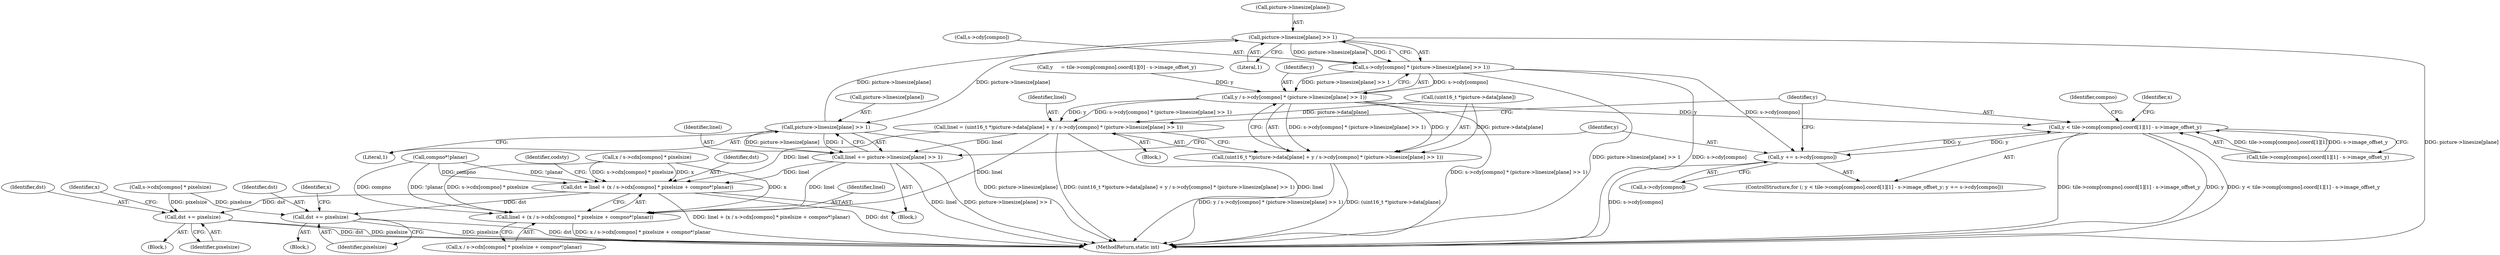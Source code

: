 digraph "0_FFmpeg_fe448cd28d674c3eff3072552eae366d0b659ce9@array" {
"1000932" [label="(Call,picture->linesize[plane] >> 1)"];
"1001105" [label="(Call,picture->linesize[plane] >> 1)"];
"1000932" [label="(Call,picture->linesize[plane] >> 1)"];
"1000926" [label="(Call,s->cdy[compno] * (picture->linesize[plane] >> 1))"];
"1000924" [label="(Call,y / s->cdy[compno] * (picture->linesize[plane] >> 1))"];
"1000914" [label="(Call,linel = (uint16_t *)picture->data[plane] + y / s->cdy[compno] * (picture->linesize[plane] >> 1))"];
"1000983" [label="(Call,dst = linel + (x / s->cdx[compno] * pixelsize + compno*!planar))"];
"1001052" [label="(Call,dst += pixelsize)"];
"1001100" [label="(Call,dst += pixelsize)"];
"1000985" [label="(Call,linel + (x / s->cdx[compno] * pixelsize + compno*!planar))"];
"1001103" [label="(Call,linel += picture->linesize[plane] >> 1)"];
"1000916" [label="(Call,(uint16_t *)picture->data[plane] + y / s->cdy[compno] * (picture->linesize[plane] >> 1))"];
"1000940" [label="(Call,y < tile->comp[compno].coord[1][1] - s->image_offset_y)"];
"1000957" [label="(Call,y += s->cdy[compno])"];
"1000957" [label="(Call,y += s->cdy[compno])"];
"1000796" [label="(Block,)"];
"1000925" [label="(Identifier,y)"];
"1000926" [label="(Call,s->cdy[compno] * (picture->linesize[plane] >> 1))"];
"1000924" [label="(Call,y / s->cdy[compno] * (picture->linesize[plane] >> 1))"];
"1000933" [label="(Call,picture->linesize[plane])"];
"1000941" [label="(Identifier,y)"];
"1001101" [label="(Identifier,dst)"];
"1001019" [label="(Block,)"];
"1000795" [label="(Identifier,compno)"];
"1000985" [label="(Call,linel + (x / s->cdx[compno] * pixelsize + compno*!planar))"];
"1001013" [label="(Identifier,x)"];
"1000959" [label="(Call,s->cdy[compno])"];
"1001052" [label="(Call,dst += pixelsize)"];
"1000915" [label="(Identifier,linel)"];
"1000983" [label="(Call,dst = linel + (x / s->cdx[compno] * pixelsize + compno*!planar))"];
"1000897" [label="(Call,y     = tile->comp[compno].coord[1][0] - s->image_offset_y)"];
"1000967" [label="(Identifier,x)"];
"1001111" [label="(Literal,1)"];
"1001114" [label="(MethodReturn,static int)"];
"1001004" [label="(Identifier,codsty)"];
"1001100" [label="(Call,dst += pixelsize)"];
"1000939" [label="(ControlStructure,for (; y < tile->comp[compno].coord[1][1] - s->image_offset_y; y += s->cdy[compno]))"];
"1000988" [label="(Call,x / s->cdx[compno] * pixelsize)"];
"1000987" [label="(Call,x / s->cdx[compno] * pixelsize + compno*!planar)"];
"1000940" [label="(Call,y < tile->comp[compno].coord[1][1] - s->image_offset_y)"];
"1000984" [label="(Identifier,dst)"];
"1000938" [label="(Literal,1)"];
"1001106" [label="(Call,picture->linesize[plane])"];
"1000986" [label="(Identifier,linel)"];
"1000917" [label="(Call,(uint16_t *)picture->data[plane])"];
"1000964" [label="(Block,)"];
"1001053" [label="(Identifier,dst)"];
"1001104" [label="(Identifier,linel)"];
"1000916" [label="(Call,(uint16_t *)picture->data[plane] + y / s->cdy[compno] * (picture->linesize[plane] >> 1))"];
"1001068" [label="(Block,)"];
"1001054" [label="(Identifier,pixelsize)"];
"1000997" [label="(Call,compno*!planar)"];
"1001062" [label="(Identifier,x)"];
"1000932" [label="(Call,picture->linesize[plane] >> 1)"];
"1000990" [label="(Call,s->cdx[compno] * pixelsize)"];
"1000927" [label="(Call,s->cdy[compno])"];
"1001103" [label="(Call,linel += picture->linesize[plane] >> 1)"];
"1000958" [label="(Identifier,y)"];
"1000942" [label="(Call,tile->comp[compno].coord[1][1] - s->image_offset_y)"];
"1000914" [label="(Call,linel = (uint16_t *)picture->data[plane] + y / s->cdy[compno] * (picture->linesize[plane] >> 1))"];
"1001105" [label="(Call,picture->linesize[plane] >> 1)"];
"1001102" [label="(Identifier,pixelsize)"];
"1000932" -> "1000926"  [label="AST: "];
"1000932" -> "1000938"  [label="CFG: "];
"1000933" -> "1000932"  [label="AST: "];
"1000938" -> "1000932"  [label="AST: "];
"1000926" -> "1000932"  [label="CFG: "];
"1000932" -> "1001114"  [label="DDG: picture->linesize[plane]"];
"1000932" -> "1000926"  [label="DDG: picture->linesize[plane]"];
"1000932" -> "1000926"  [label="DDG: 1"];
"1001105" -> "1000932"  [label="DDG: picture->linesize[plane]"];
"1000932" -> "1001105"  [label="DDG: picture->linesize[plane]"];
"1001105" -> "1001103"  [label="AST: "];
"1001105" -> "1001111"  [label="CFG: "];
"1001106" -> "1001105"  [label="AST: "];
"1001111" -> "1001105"  [label="AST: "];
"1001103" -> "1001105"  [label="CFG: "];
"1001105" -> "1001114"  [label="DDG: picture->linesize[plane]"];
"1001105" -> "1001103"  [label="DDG: picture->linesize[plane]"];
"1001105" -> "1001103"  [label="DDG: 1"];
"1000926" -> "1000924"  [label="AST: "];
"1000927" -> "1000926"  [label="AST: "];
"1000924" -> "1000926"  [label="CFG: "];
"1000926" -> "1001114"  [label="DDG: s->cdy[compno]"];
"1000926" -> "1001114"  [label="DDG: picture->linesize[plane] >> 1"];
"1000926" -> "1000924"  [label="DDG: s->cdy[compno]"];
"1000926" -> "1000924"  [label="DDG: picture->linesize[plane] >> 1"];
"1000926" -> "1000957"  [label="DDG: s->cdy[compno]"];
"1000924" -> "1000916"  [label="AST: "];
"1000925" -> "1000924"  [label="AST: "];
"1000916" -> "1000924"  [label="CFG: "];
"1000924" -> "1001114"  [label="DDG: s->cdy[compno] * (picture->linesize[plane] >> 1)"];
"1000924" -> "1000914"  [label="DDG: y"];
"1000924" -> "1000914"  [label="DDG: s->cdy[compno] * (picture->linesize[plane] >> 1)"];
"1000924" -> "1000916"  [label="DDG: y"];
"1000924" -> "1000916"  [label="DDG: s->cdy[compno] * (picture->linesize[plane] >> 1)"];
"1000897" -> "1000924"  [label="DDG: y"];
"1000924" -> "1000940"  [label="DDG: y"];
"1000914" -> "1000796"  [label="AST: "];
"1000914" -> "1000916"  [label="CFG: "];
"1000915" -> "1000914"  [label="AST: "];
"1000916" -> "1000914"  [label="AST: "];
"1000941" -> "1000914"  [label="CFG: "];
"1000914" -> "1001114"  [label="DDG: (uint16_t *)picture->data[plane] + y / s->cdy[compno] * (picture->linesize[plane] >> 1)"];
"1000914" -> "1001114"  [label="DDG: linel"];
"1000917" -> "1000914"  [label="DDG: picture->data[plane]"];
"1000914" -> "1000983"  [label="DDG: linel"];
"1000914" -> "1000985"  [label="DDG: linel"];
"1000914" -> "1001103"  [label="DDG: linel"];
"1000983" -> "1000964"  [label="AST: "];
"1000983" -> "1000985"  [label="CFG: "];
"1000984" -> "1000983"  [label="AST: "];
"1000985" -> "1000983"  [label="AST: "];
"1001004" -> "1000983"  [label="CFG: "];
"1000983" -> "1001114"  [label="DDG: dst"];
"1000983" -> "1001114"  [label="DDG: linel + (x / s->cdx[compno] * pixelsize + compno*!planar)"];
"1001103" -> "1000983"  [label="DDG: linel"];
"1000988" -> "1000983"  [label="DDG: x"];
"1000988" -> "1000983"  [label="DDG: s->cdx[compno] * pixelsize"];
"1000997" -> "1000983"  [label="DDG: compno"];
"1000997" -> "1000983"  [label="DDG: !planar"];
"1000983" -> "1001052"  [label="DDG: dst"];
"1000983" -> "1001100"  [label="DDG: dst"];
"1001052" -> "1001019"  [label="AST: "];
"1001052" -> "1001054"  [label="CFG: "];
"1001053" -> "1001052"  [label="AST: "];
"1001054" -> "1001052"  [label="AST: "];
"1001013" -> "1001052"  [label="CFG: "];
"1001052" -> "1001114"  [label="DDG: pixelsize"];
"1001052" -> "1001114"  [label="DDG: dst"];
"1000990" -> "1001052"  [label="DDG: pixelsize"];
"1001100" -> "1001068"  [label="AST: "];
"1001100" -> "1001102"  [label="CFG: "];
"1001101" -> "1001100"  [label="AST: "];
"1001102" -> "1001100"  [label="AST: "];
"1001062" -> "1001100"  [label="CFG: "];
"1001100" -> "1001114"  [label="DDG: dst"];
"1001100" -> "1001114"  [label="DDG: pixelsize"];
"1000990" -> "1001100"  [label="DDG: pixelsize"];
"1000985" -> "1000987"  [label="CFG: "];
"1000986" -> "1000985"  [label="AST: "];
"1000987" -> "1000985"  [label="AST: "];
"1000985" -> "1001114"  [label="DDG: x / s->cdx[compno] * pixelsize + compno*!planar"];
"1001103" -> "1000985"  [label="DDG: linel"];
"1000988" -> "1000985"  [label="DDG: x"];
"1000988" -> "1000985"  [label="DDG: s->cdx[compno] * pixelsize"];
"1000997" -> "1000985"  [label="DDG: compno"];
"1000997" -> "1000985"  [label="DDG: !planar"];
"1001103" -> "1000964"  [label="AST: "];
"1001104" -> "1001103"  [label="AST: "];
"1000958" -> "1001103"  [label="CFG: "];
"1001103" -> "1001114"  [label="DDG: picture->linesize[plane] >> 1"];
"1001103" -> "1001114"  [label="DDG: linel"];
"1000917" -> "1000916"  [label="AST: "];
"1000916" -> "1001114"  [label="DDG: y / s->cdy[compno] * (picture->linesize[plane] >> 1)"];
"1000916" -> "1001114"  [label="DDG: (uint16_t *)picture->data[plane]"];
"1000917" -> "1000916"  [label="DDG: picture->data[plane]"];
"1000940" -> "1000939"  [label="AST: "];
"1000940" -> "1000942"  [label="CFG: "];
"1000941" -> "1000940"  [label="AST: "];
"1000942" -> "1000940"  [label="AST: "];
"1000967" -> "1000940"  [label="CFG: "];
"1000795" -> "1000940"  [label="CFG: "];
"1000940" -> "1001114"  [label="DDG: tile->comp[compno].coord[1][1] - s->image_offset_y"];
"1000940" -> "1001114"  [label="DDG: y"];
"1000940" -> "1001114"  [label="DDG: y < tile->comp[compno].coord[1][1] - s->image_offset_y"];
"1000957" -> "1000940"  [label="DDG: y"];
"1000942" -> "1000940"  [label="DDG: tile->comp[compno].coord[1][1]"];
"1000942" -> "1000940"  [label="DDG: s->image_offset_y"];
"1000940" -> "1000957"  [label="DDG: y"];
"1000957" -> "1000939"  [label="AST: "];
"1000957" -> "1000959"  [label="CFG: "];
"1000958" -> "1000957"  [label="AST: "];
"1000959" -> "1000957"  [label="AST: "];
"1000941" -> "1000957"  [label="CFG: "];
"1000957" -> "1001114"  [label="DDG: s->cdy[compno]"];
}
